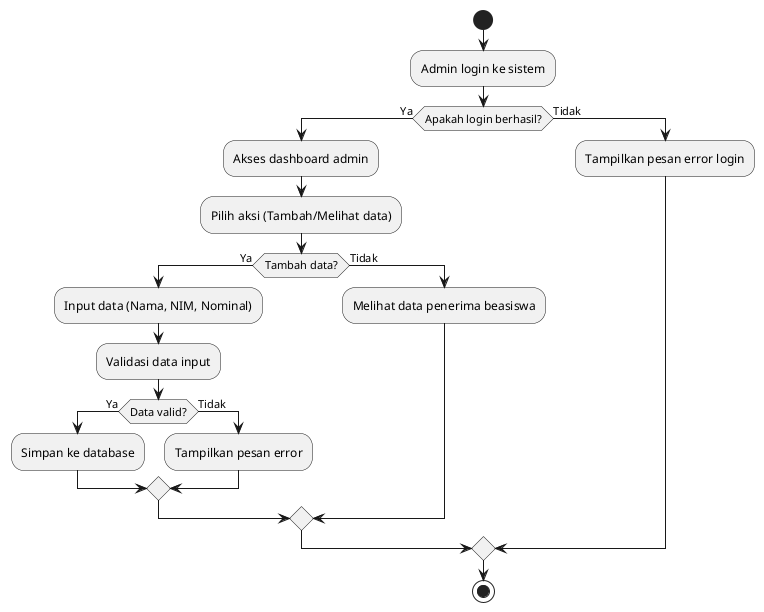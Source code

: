 @startuml
start

:Admin login ke sistem;
if (Apakah login berhasil?) then (Ya)
    :Akses dashboard admin;
    :Pilih aksi (Tambah/Melihat data);
    if (Tambah data?) then (Ya)
        :Input data (Nama, NIM, Nominal);
        :Validasi data input;
        if (Data valid?) then (Ya)
            :Simpan ke database;
        else (Tidak)
            :Tampilkan pesan error;
        endif
    else (Tidak)
        :Melihat data penerima beasiswa;
    endif
else (Tidak)
    :Tampilkan pesan error login;
endif

stop
@enduml
